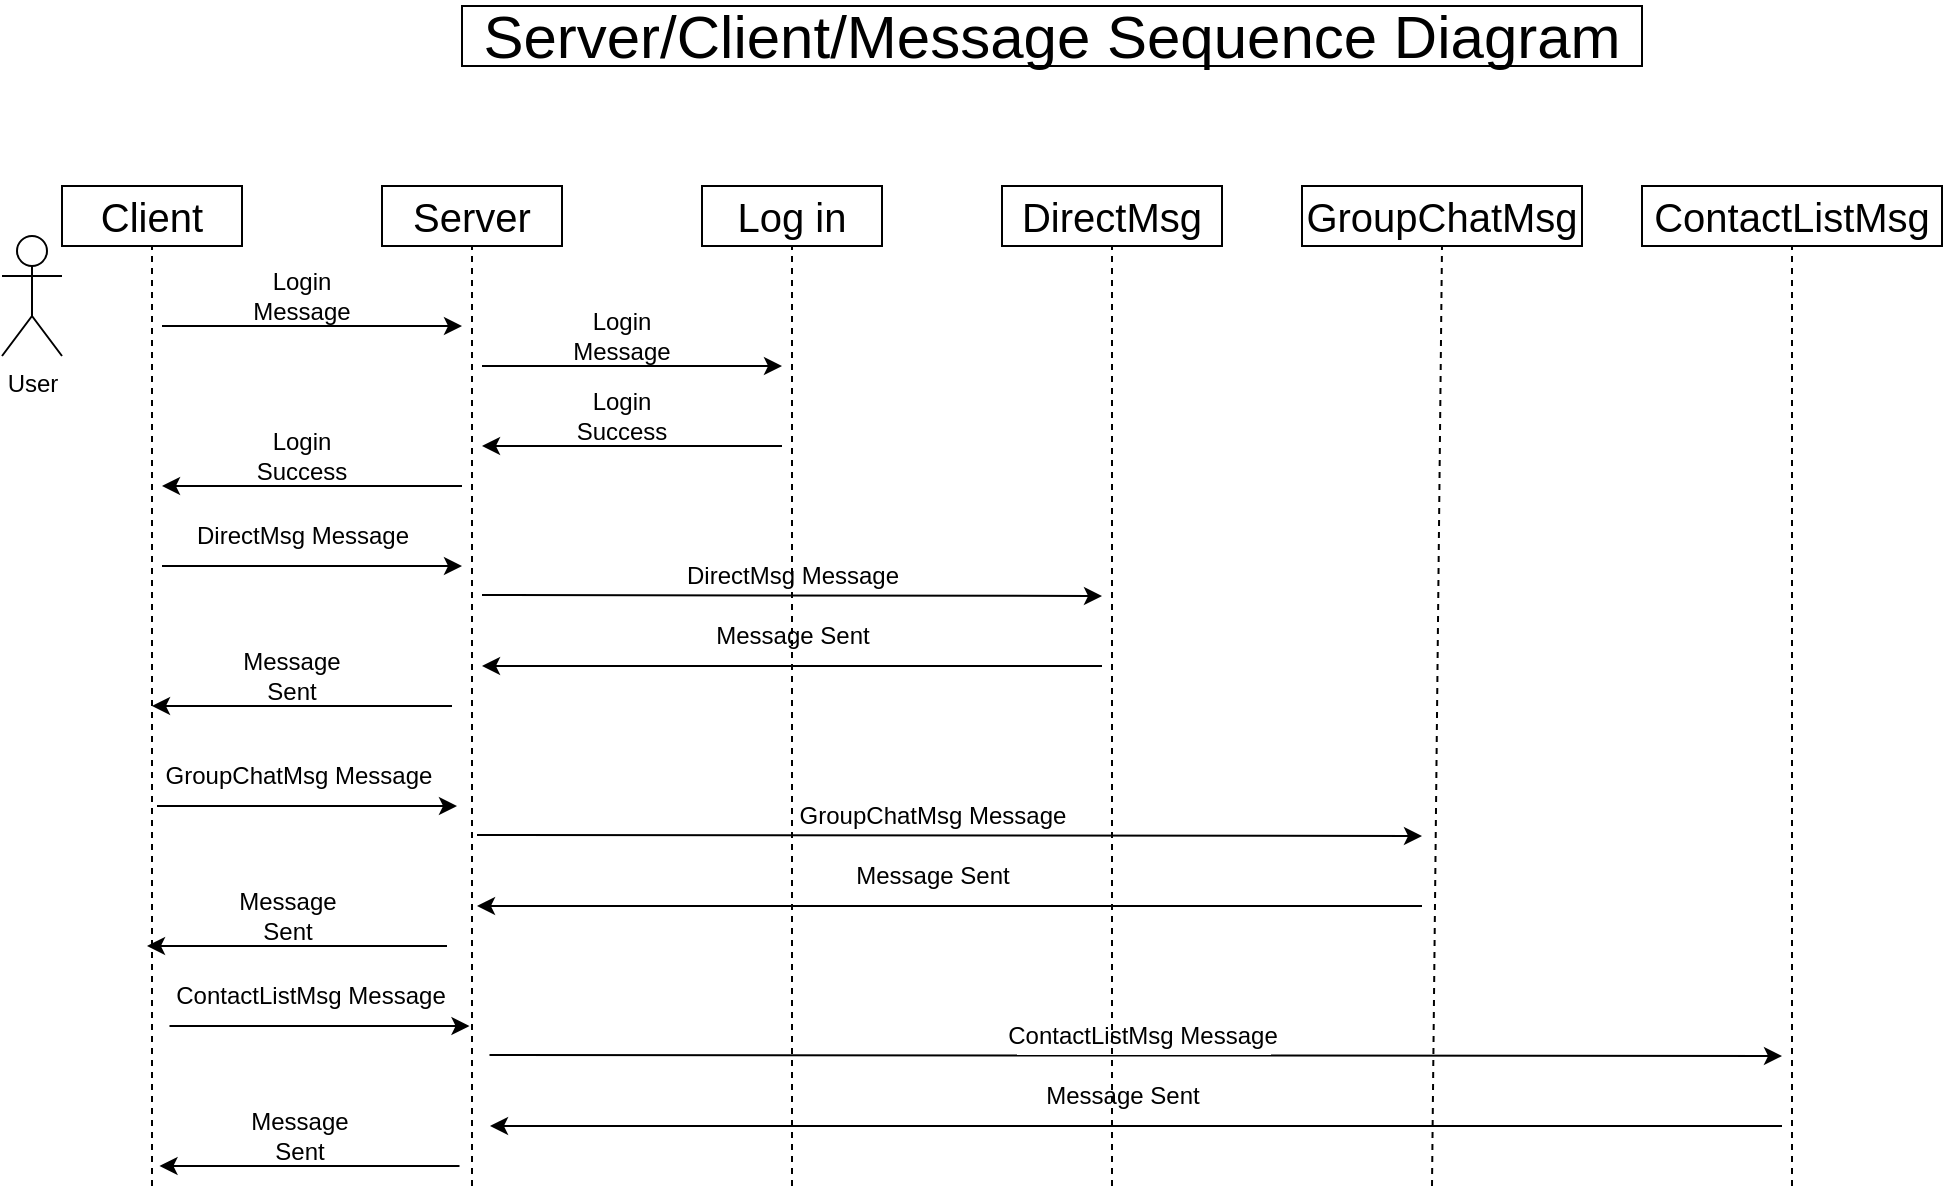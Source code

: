<mxfile version="24.2.1" type="google" pages="2">
  <diagram name="Page-1" id="sUV660QRLb9GWtnvWiSY">
    <mxGraphModel grid="1" page="1" gridSize="10" guides="1" tooltips="1" connect="1" arrows="1" fold="1" pageScale="1" pageWidth="1654" pageHeight="1169" math="0" shadow="0">
      <root>
        <mxCell id="0" />
        <mxCell id="1" parent="0" />
        <mxCell id="xEwWNTtIfGPYKrBFahtm-1" value="Server/Client/Message Sequence Diagram" style="rounded=0;whiteSpace=wrap;html=1;fontSize=30;" vertex="1" parent="1">
          <mxGeometry x="230" y="70" width="590" height="30" as="geometry" />
        </mxCell>
        <mxCell id="xEwWNTtIfGPYKrBFahtm-6" value="&lt;font style=&quot;font-size: 20px;&quot;&gt;Client&lt;/font&gt;" style="rounded=0;whiteSpace=wrap;html=1;" vertex="1" parent="1">
          <mxGeometry x="30" y="160" width="90" height="30" as="geometry" />
        </mxCell>
        <mxCell id="xEwWNTtIfGPYKrBFahtm-7" value="" style="endArrow=none;dashed=1;html=1;rounded=0;entryX=0.5;entryY=1;entryDx=0;entryDy=0;" edge="1" parent="1" target="xEwWNTtIfGPYKrBFahtm-6">
          <mxGeometry width="50" height="50" relative="1" as="geometry">
            <mxPoint x="75" y="660" as="sourcePoint" />
            <mxPoint x="315" y="300" as="targetPoint" />
          </mxGeometry>
        </mxCell>
        <mxCell id="xEwWNTtIfGPYKrBFahtm-8" value="&lt;font style=&quot;font-size: 20px;&quot;&gt;Server&lt;/font&gt;" style="rounded=0;whiteSpace=wrap;html=1;" vertex="1" parent="1">
          <mxGeometry x="190" y="160" width="90" height="30" as="geometry" />
        </mxCell>
        <mxCell id="xEwWNTtIfGPYKrBFahtm-9" value="" style="endArrow=none;dashed=1;html=1;rounded=0;entryX=0.5;entryY=1;entryDx=0;entryDy=0;" edge="1" parent="1" target="xEwWNTtIfGPYKrBFahtm-8">
          <mxGeometry width="50" height="50" relative="1" as="geometry">
            <mxPoint x="235" y="660" as="sourcePoint" />
            <mxPoint x="475" y="300" as="targetPoint" />
          </mxGeometry>
        </mxCell>
        <mxCell id="xEwWNTtIfGPYKrBFahtm-11" value="&lt;font style=&quot;font-size: 20px;&quot;&gt;Log in&lt;/font&gt;" style="rounded=0;whiteSpace=wrap;html=1;" vertex="1" parent="1">
          <mxGeometry x="350" y="160" width="90" height="30" as="geometry" />
        </mxCell>
        <mxCell id="xEwWNTtIfGPYKrBFahtm-12" value="" style="endArrow=none;dashed=1;html=1;rounded=0;entryX=0.5;entryY=1;entryDx=0;entryDy=0;" edge="1" parent="1" target="xEwWNTtIfGPYKrBFahtm-11">
          <mxGeometry width="50" height="50" relative="1" as="geometry">
            <mxPoint x="395" y="660" as="sourcePoint" />
            <mxPoint x="635" y="300" as="targetPoint" />
          </mxGeometry>
        </mxCell>
        <mxCell id="EvLjOWbeyxVQ1FRXQmD_-1" value="&lt;span style=&quot;font-size: 20px;&quot;&gt;DirectMsg&lt;/span&gt;" style="rounded=0;whiteSpace=wrap;html=1;" vertex="1" parent="1">
          <mxGeometry x="500" y="160" width="110" height="30" as="geometry" />
        </mxCell>
        <mxCell id="EvLjOWbeyxVQ1FRXQmD_-2" value="" style="endArrow=none;dashed=1;html=1;rounded=0;entryX=0.5;entryY=1;entryDx=0;entryDy=0;" edge="1" parent="1" target="EvLjOWbeyxVQ1FRXQmD_-1">
          <mxGeometry width="50" height="50" relative="1" as="geometry">
            <mxPoint x="555" y="660" as="sourcePoint" />
            <mxPoint x="795" y="300" as="targetPoint" />
          </mxGeometry>
        </mxCell>
        <mxCell id="EvLjOWbeyxVQ1FRXQmD_-3" value="&lt;font style=&quot;font-size: 20px;&quot;&gt;GroupChatMsg&lt;/font&gt;" style="rounded=0;whiteSpace=wrap;html=1;" vertex="1" parent="1">
          <mxGeometry x="650" y="160" width="140" height="30" as="geometry" />
        </mxCell>
        <mxCell id="EvLjOWbeyxVQ1FRXQmD_-4" value="" style="endArrow=none;dashed=1;html=1;rounded=0;entryX=0.5;entryY=1;entryDx=0;entryDy=0;" edge="1" parent="1" target="EvLjOWbeyxVQ1FRXQmD_-3">
          <mxGeometry width="50" height="50" relative="1" as="geometry">
            <mxPoint x="715" y="660" as="sourcePoint" />
            <mxPoint x="955" y="300" as="targetPoint" />
          </mxGeometry>
        </mxCell>
        <mxCell id="EvLjOWbeyxVQ1FRXQmD_-7" value="&lt;font style=&quot;font-size: 20px;&quot;&gt;ContactListMsg&lt;/font&gt;" style="rounded=0;whiteSpace=wrap;html=1;" vertex="1" parent="1">
          <mxGeometry x="820" y="160" width="150" height="30" as="geometry" />
        </mxCell>
        <mxCell id="EvLjOWbeyxVQ1FRXQmD_-8" value="" style="endArrow=none;dashed=1;html=1;rounded=0;entryX=0.5;entryY=1;entryDx=0;entryDy=0;" edge="1" parent="1" target="EvLjOWbeyxVQ1FRXQmD_-7">
          <mxGeometry width="50" height="50" relative="1" as="geometry">
            <mxPoint x="895" y="660" as="sourcePoint" />
            <mxPoint x="1135" y="300" as="targetPoint" />
          </mxGeometry>
        </mxCell>
        <mxCell id="EvLjOWbeyxVQ1FRXQmD_-9" value="" style="endArrow=classic;html=1;rounded=0;" edge="1" parent="1">
          <mxGeometry width="50" height="50" relative="1" as="geometry">
            <mxPoint x="80" y="230" as="sourcePoint" />
            <mxPoint x="230" y="230" as="targetPoint" />
          </mxGeometry>
        </mxCell>
        <mxCell id="EvLjOWbeyxVQ1FRXQmD_-10" value="Login Message" style="text;html=1;align=center;verticalAlign=middle;whiteSpace=wrap;rounded=0;" vertex="1" parent="1">
          <mxGeometry x="120" y="200" width="60" height="30" as="geometry" />
        </mxCell>
        <mxCell id="EvLjOWbeyxVQ1FRXQmD_-11" value="" style="endArrow=classic;html=1;rounded=0;" edge="1" parent="1">
          <mxGeometry width="50" height="50" relative="1" as="geometry">
            <mxPoint x="240" y="250" as="sourcePoint" />
            <mxPoint x="390" y="250" as="targetPoint" />
          </mxGeometry>
        </mxCell>
        <mxCell id="EvLjOWbeyxVQ1FRXQmD_-12" value="Login Message" style="text;html=1;align=center;verticalAlign=middle;whiteSpace=wrap;rounded=0;" vertex="1" parent="1">
          <mxGeometry x="280" y="220" width="60" height="30" as="geometry" />
        </mxCell>
        <mxCell id="EvLjOWbeyxVQ1FRXQmD_-13" value="" style="endArrow=classic;html=1;rounded=0;" edge="1" parent="1">
          <mxGeometry width="50" height="50" relative="1" as="geometry">
            <mxPoint x="390" y="290" as="sourcePoint" />
            <mxPoint x="240" y="290" as="targetPoint" />
          </mxGeometry>
        </mxCell>
        <mxCell id="EvLjOWbeyxVQ1FRXQmD_-14" value="Login Success" style="text;html=1;align=center;verticalAlign=middle;whiteSpace=wrap;rounded=0;" vertex="1" parent="1">
          <mxGeometry x="280" y="260" width="60" height="30" as="geometry" />
        </mxCell>
        <mxCell id="EvLjOWbeyxVQ1FRXQmD_-15" value="" style="endArrow=classic;html=1;rounded=0;" edge="1" parent="1">
          <mxGeometry width="50" height="50" relative="1" as="geometry">
            <mxPoint x="80" y="350" as="sourcePoint" />
            <mxPoint x="230" y="350" as="targetPoint" />
          </mxGeometry>
        </mxCell>
        <mxCell id="EvLjOWbeyxVQ1FRXQmD_-17" value="DirectMsg Message" style="text;html=1;align=center;verticalAlign=middle;resizable=0;points=[];autosize=1;strokeColor=none;fillColor=none;" vertex="1" parent="1">
          <mxGeometry x="85" y="320" width="130" height="30" as="geometry" />
        </mxCell>
        <mxCell id="EvLjOWbeyxVQ1FRXQmD_-18" value="" style="endArrow=classic;html=1;rounded=0;" edge="1" parent="1">
          <mxGeometry width="50" height="50" relative="1" as="geometry">
            <mxPoint x="240" y="364.5" as="sourcePoint" />
            <mxPoint x="550" y="365" as="targetPoint" />
          </mxGeometry>
        </mxCell>
        <mxCell id="EvLjOWbeyxVQ1FRXQmD_-19" value="DirectMsg Message" style="text;html=1;align=center;verticalAlign=middle;resizable=0;points=[];autosize=1;strokeColor=none;fillColor=none;" vertex="1" parent="1">
          <mxGeometry x="330" y="340" width="130" height="30" as="geometry" />
        </mxCell>
        <mxCell id="EvLjOWbeyxVQ1FRXQmD_-22" value="" style="endArrow=classic;html=1;rounded=0;" edge="1" parent="1">
          <mxGeometry width="50" height="50" relative="1" as="geometry">
            <mxPoint x="550" y="400" as="sourcePoint" />
            <mxPoint x="240" y="400" as="targetPoint" />
          </mxGeometry>
        </mxCell>
        <mxCell id="EvLjOWbeyxVQ1FRXQmD_-23" value="Message Sent" style="text;html=1;align=center;verticalAlign=middle;resizable=0;points=[];autosize=1;strokeColor=none;fillColor=none;" vertex="1" parent="1">
          <mxGeometry x="345" y="370" width="100" height="30" as="geometry" />
        </mxCell>
        <mxCell id="EvLjOWbeyxVQ1FRXQmD_-26" value="" style="endArrow=classic;html=1;rounded=0;" edge="1" parent="1">
          <mxGeometry width="50" height="50" relative="1" as="geometry">
            <mxPoint x="230" y="310" as="sourcePoint" />
            <mxPoint x="80" y="310" as="targetPoint" />
          </mxGeometry>
        </mxCell>
        <mxCell id="EvLjOWbeyxVQ1FRXQmD_-27" value="Login Success" style="text;html=1;align=center;verticalAlign=middle;whiteSpace=wrap;rounded=0;" vertex="1" parent="1">
          <mxGeometry x="120" y="280" width="60" height="30" as="geometry" />
        </mxCell>
        <mxCell id="EvLjOWbeyxVQ1FRXQmD_-28" value="" style="endArrow=classic;html=1;rounded=0;" edge="1" parent="1">
          <mxGeometry width="50" height="50" relative="1" as="geometry">
            <mxPoint x="225" y="420" as="sourcePoint" />
            <mxPoint x="75" y="420" as="targetPoint" />
          </mxGeometry>
        </mxCell>
        <mxCell id="EvLjOWbeyxVQ1FRXQmD_-29" value="Message Sent" style="text;html=1;align=center;verticalAlign=middle;whiteSpace=wrap;rounded=0;" vertex="1" parent="1">
          <mxGeometry x="115" y="390" width="60" height="30" as="geometry" />
        </mxCell>
        <mxCell id="EvLjOWbeyxVQ1FRXQmD_-30" value="" style="endArrow=classic;html=1;rounded=0;" edge="1" parent="1">
          <mxGeometry width="50" height="50" relative="1" as="geometry">
            <mxPoint x="77.5" y="470" as="sourcePoint" />
            <mxPoint x="227.5" y="470" as="targetPoint" />
          </mxGeometry>
        </mxCell>
        <mxCell id="EvLjOWbeyxVQ1FRXQmD_-31" value="GroupChatMsg Message" style="text;html=1;align=center;verticalAlign=middle;resizable=0;points=[];autosize=1;strokeColor=none;fillColor=none;" vertex="1" parent="1">
          <mxGeometry x="67.5" y="440" width="160" height="30" as="geometry" />
        </mxCell>
        <mxCell id="EvLjOWbeyxVQ1FRXQmD_-32" value="" style="endArrow=classic;html=1;rounded=0;" edge="1" parent="1">
          <mxGeometry width="50" height="50" relative="1" as="geometry">
            <mxPoint x="237.5" y="484.5" as="sourcePoint" />
            <mxPoint x="710" y="485" as="targetPoint" />
          </mxGeometry>
        </mxCell>
        <mxCell id="EvLjOWbeyxVQ1FRXQmD_-33" value="GroupChatMsg Message" style="text;html=1;align=center;verticalAlign=middle;resizable=0;points=[];autosize=1;strokeColor=none;fillColor=none;" vertex="1" parent="1">
          <mxGeometry x="385" y="460" width="160" height="30" as="geometry" />
        </mxCell>
        <mxCell id="EvLjOWbeyxVQ1FRXQmD_-34" value="" style="endArrow=classic;html=1;rounded=0;" edge="1" parent="1">
          <mxGeometry width="50" height="50" relative="1" as="geometry">
            <mxPoint x="710" y="520" as="sourcePoint" />
            <mxPoint x="237.5" y="520" as="targetPoint" />
          </mxGeometry>
        </mxCell>
        <mxCell id="EvLjOWbeyxVQ1FRXQmD_-35" value="Message Sent" style="text;html=1;align=center;verticalAlign=middle;resizable=0;points=[];autosize=1;strokeColor=none;fillColor=none;" vertex="1" parent="1">
          <mxGeometry x="415" y="490" width="100" height="30" as="geometry" />
        </mxCell>
        <mxCell id="EvLjOWbeyxVQ1FRXQmD_-36" value="" style="endArrow=classic;html=1;rounded=0;" edge="1" parent="1">
          <mxGeometry width="50" height="50" relative="1" as="geometry">
            <mxPoint x="222.5" y="540" as="sourcePoint" />
            <mxPoint x="72.5" y="540" as="targetPoint" />
          </mxGeometry>
        </mxCell>
        <mxCell id="EvLjOWbeyxVQ1FRXQmD_-37" value="Message Sent" style="text;html=1;align=center;verticalAlign=middle;whiteSpace=wrap;rounded=0;" vertex="1" parent="1">
          <mxGeometry x="112.5" y="510" width="60" height="30" as="geometry" />
        </mxCell>
        <mxCell id="EvLjOWbeyxVQ1FRXQmD_-38" value="" style="endArrow=classic;html=1;rounded=0;" edge="1" parent="1">
          <mxGeometry width="50" height="50" relative="1" as="geometry">
            <mxPoint x="83.75" y="580" as="sourcePoint" />
            <mxPoint x="233.75" y="580" as="targetPoint" />
          </mxGeometry>
        </mxCell>
        <mxCell id="EvLjOWbeyxVQ1FRXQmD_-39" value="ContactListMsg Message" style="text;html=1;align=center;verticalAlign=middle;resizable=0;points=[];autosize=1;strokeColor=none;fillColor=none;" vertex="1" parent="1">
          <mxGeometry x="73.75" y="550" width="160" height="30" as="geometry" />
        </mxCell>
        <mxCell id="EvLjOWbeyxVQ1FRXQmD_-40" value="" style="endArrow=classic;html=1;rounded=0;" edge="1" parent="1">
          <mxGeometry width="50" height="50" relative="1" as="geometry">
            <mxPoint x="243.75" y="594.5" as="sourcePoint" />
            <mxPoint x="890" y="595" as="targetPoint" />
          </mxGeometry>
        </mxCell>
        <mxCell id="EvLjOWbeyxVQ1FRXQmD_-41" value="ContactListMsg Message" style="text;html=1;align=center;verticalAlign=middle;resizable=0;points=[];autosize=1;strokeColor=none;fillColor=none;" vertex="1" parent="1">
          <mxGeometry x="490" y="570" width="160" height="30" as="geometry" />
        </mxCell>
        <mxCell id="EvLjOWbeyxVQ1FRXQmD_-42" value="" style="endArrow=classic;html=1;rounded=0;" edge="1" parent="1">
          <mxGeometry width="50" height="50" relative="1" as="geometry">
            <mxPoint x="890" y="630" as="sourcePoint" />
            <mxPoint x="244" y="630" as="targetPoint" />
          </mxGeometry>
        </mxCell>
        <mxCell id="EvLjOWbeyxVQ1FRXQmD_-43" value="Message Sent" style="text;html=1;align=center;verticalAlign=middle;resizable=0;points=[];autosize=1;strokeColor=none;fillColor=none;" vertex="1" parent="1">
          <mxGeometry x="510" y="600" width="100" height="30" as="geometry" />
        </mxCell>
        <mxCell id="EvLjOWbeyxVQ1FRXQmD_-44" value="" style="endArrow=classic;html=1;rounded=0;" edge="1" parent="1">
          <mxGeometry width="50" height="50" relative="1" as="geometry">
            <mxPoint x="228.75" y="650" as="sourcePoint" />
            <mxPoint x="78.75" y="650" as="targetPoint" />
          </mxGeometry>
        </mxCell>
        <mxCell id="EvLjOWbeyxVQ1FRXQmD_-45" value="Message Sent" style="text;html=1;align=center;verticalAlign=middle;whiteSpace=wrap;rounded=0;" vertex="1" parent="1">
          <mxGeometry x="118.75" y="620" width="60" height="30" as="geometry" />
        </mxCell>
        <mxCell id="EvLjOWbeyxVQ1FRXQmD_-46" value="User&lt;div&gt;&lt;br&gt;&lt;/div&gt;" style="shape=umlActor;verticalLabelPosition=bottom;verticalAlign=top;html=1;outlineConnect=0;" vertex="1" parent="1">
          <mxGeometry y="185" width="30" height="60" as="geometry" />
        </mxCell>
      </root>
    </mxGraphModel>
  </diagram>
  <diagram id="A5SaMljv7vZKvH0Ynjxl" name="Login_Sequence">
    <mxGraphModel dx="954" dy="615" grid="1" gridSize="10" guides="1" tooltips="1" connect="1" arrows="1" fold="1" page="1" pageScale="1" pageWidth="1654" pageHeight="1169" math="0" shadow="0">
      <root>
        <mxCell id="0" />
        <mxCell id="1" parent="0" />
        <mxCell id="WH2RaVnlgmuL-WKISgTv-1" value="Client" style="shape=umlLifeline;perimeter=lifelinePerimeter;whiteSpace=wrap;html=1;container=1;dropTarget=0;collapsible=0;recursiveResize=0;outlineConnect=0;portConstraint=eastwest;newEdgeStyle={&quot;curved&quot;:0,&quot;rounded&quot;:0};" vertex="1" parent="1">
          <mxGeometry x="560" y="170" width="100" height="300" as="geometry" />
        </mxCell>
        <mxCell id="WH2RaVnlgmuL-WKISgTv-2" value="Server" style="shape=umlLifeline;perimeter=lifelinePerimeter;whiteSpace=wrap;html=1;container=1;dropTarget=0;collapsible=0;recursiveResize=0;outlineConnect=0;portConstraint=eastwest;newEdgeStyle={&quot;curved&quot;:0,&quot;rounded&quot;:0};" vertex="1" parent="1">
          <mxGeometry x="840" y="170" width="100" height="300" as="geometry" />
        </mxCell>
        <mxCell id="WH2RaVnlgmuL-WKISgTv-3" value="Client_Hello" style="html=1;verticalAlign=bottom;endArrow=block;curved=0;rounded=0;" edge="1" parent="1" target="WH2RaVnlgmuL-WKISgTv-2">
          <mxGeometry width="80" relative="1" as="geometry">
            <mxPoint x="610" y="260" as="sourcePoint" />
            <mxPoint x="690" y="260" as="targetPoint" />
          </mxGeometry>
        </mxCell>
        <mxCell id="WH2RaVnlgmuL-WKISgTv-4" value="Server_Hello" style="html=1;verticalAlign=bottom;endArrow=block;curved=0;rounded=0;" edge="1" parent="1" target="WH2RaVnlgmuL-WKISgTv-1">
          <mxGeometry width="80" relative="1" as="geometry">
            <mxPoint x="890" y="290" as="sourcePoint" />
            <mxPoint x="810" y="290" as="targetPoint" />
          </mxGeometry>
        </mxCell>
        <mxCell id="WH2RaVnlgmuL-WKISgTv-5" value="Login_Request" style="html=1;verticalAlign=bottom;endArrow=block;curved=0;rounded=0;" edge="1" parent="1">
          <mxGeometry width="80" relative="1" as="geometry">
            <mxPoint x="890" y="319.5" as="sourcePoint" />
            <mxPoint x="610" y="319.5" as="targetPoint" />
          </mxGeometry>
        </mxCell>
        <mxCell id="WH2RaVnlgmuL-WKISgTv-7" value="Login_Credential" style="html=1;verticalAlign=bottom;endArrow=block;curved=0;rounded=0;" edge="1" parent="1">
          <mxGeometry width="80" relative="1" as="geometry">
            <mxPoint x="610" y="350" as="sourcePoint" />
            <mxPoint x="889.5" y="350" as="targetPoint" />
          </mxGeometry>
        </mxCell>
        <mxCell id="WH2RaVnlgmuL-WKISgTv-8" value="Login_Request" style="html=1;verticalAlign=bottom;endArrow=block;curved=0;rounded=0;" edge="1" parent="1">
          <mxGeometry width="80" relative="1" as="geometry">
            <mxPoint x="890" y="457" as="sourcePoint" />
            <mxPoint x="610" y="457" as="targetPoint" />
          </mxGeometry>
        </mxCell>
        <mxCell id="WH2RaVnlgmuL-WKISgTv-9" value="Successful_Login" style="html=1;verticalAlign=bottom;endArrow=block;curved=0;rounded=0;" edge="1" parent="1">
          <mxGeometry width="80" relative="1" as="geometry">
            <mxPoint x="890" y="380" as="sourcePoint" />
            <mxPoint x="610" y="380" as="targetPoint" />
          </mxGeometry>
        </mxCell>
        <mxCell id="WH2RaVnlgmuL-WKISgTv-10" value="Login_Credential" style="html=1;verticalAlign=bottom;endArrow=block;curved=0;rounded=0;" edge="1" parent="1">
          <mxGeometry width="80" relative="1" as="geometry">
            <mxPoint x="610" y="427" as="sourcePoint" />
            <mxPoint x="889.5" y="427" as="targetPoint" />
          </mxGeometry>
        </mxCell>
        <mxCell id="WH2RaVnlgmuL-WKISgTv-11" value="alt" style="shape=umlFrame;whiteSpace=wrap;html=1;pointerEvents=0;shadow=1;dashed=1;" vertex="1" parent="1">
          <mxGeometry x="580" y="390" width="320" height="90" as="geometry" />
        </mxCell>
        <mxCell id="WH2RaVnlgmuL-WKISgTv-12" value="Client" style="shape=umlLifeline;perimeter=lifelinePerimeter;whiteSpace=wrap;html=1;container=1;dropTarget=0;collapsible=0;recursiveResize=0;outlineConnect=0;portConstraint=eastwest;newEdgeStyle={&quot;curved&quot;:0,&quot;rounded&quot;:0};" vertex="1" parent="1">
          <mxGeometry x="560" y="560" width="100" height="300" as="geometry" />
        </mxCell>
        <mxCell id="WH2RaVnlgmuL-WKISgTv-13" value="Server" style="shape=umlLifeline;perimeter=lifelinePerimeter;whiteSpace=wrap;html=1;container=1;dropTarget=0;collapsible=0;recursiveResize=0;outlineConnect=0;portConstraint=eastwest;newEdgeStyle={&quot;curved&quot;:0,&quot;rounded&quot;:0};" vertex="1" parent="1">
          <mxGeometry x="840" y="560" width="100" height="300" as="geometry" />
        </mxCell>
        <mxCell id="WH2RaVnlgmuL-WKISgTv-14" value="Client_Logout_Request" style="html=1;verticalAlign=bottom;endArrow=block;curved=0;rounded=0;" edge="1" parent="1" target="WH2RaVnlgmuL-WKISgTv-13">
          <mxGeometry width="80" relative="1" as="geometry">
            <mxPoint x="610" y="650" as="sourcePoint" />
            <mxPoint x="690" y="650" as="targetPoint" />
          </mxGeometry>
        </mxCell>
        <mxCell id="WH2RaVnlgmuL-WKISgTv-18" value="Login_Request" style="html=1;verticalAlign=bottom;endArrow=block;curved=0;rounded=0;" edge="1" parent="1">
          <mxGeometry width="80" relative="1" as="geometry">
            <mxPoint x="890" y="787" as="sourcePoint" />
            <mxPoint x="610" y="787" as="targetPoint" />
          </mxGeometry>
        </mxCell>
        <mxCell id="WH2RaVnlgmuL-WKISgTv-19" value="Successful_Logout" style="html=1;verticalAlign=bottom;endArrow=block;curved=0;rounded=0;" edge="1" parent="1">
          <mxGeometry width="80" relative="1" as="geometry">
            <mxPoint x="890" y="690" as="sourcePoint" />
            <mxPoint x="610" y="690" as="targetPoint" />
          </mxGeometry>
        </mxCell>
        <mxCell id="WH2RaVnlgmuL-WKISgTv-20" value="Client_Logout_Request" style="html=1;verticalAlign=bottom;endArrow=block;curved=0;rounded=0;" edge="1" parent="1">
          <mxGeometry width="80" relative="1" as="geometry">
            <mxPoint x="610" y="757" as="sourcePoint" />
            <mxPoint x="889.5" y="757" as="targetPoint" />
          </mxGeometry>
        </mxCell>
        <mxCell id="WH2RaVnlgmuL-WKISgTv-21" value="alt" style="shape=umlFrame;whiteSpace=wrap;html=1;pointerEvents=0;shadow=1;dashed=1;" vertex="1" parent="1">
          <mxGeometry x="580" y="720" width="320" height="90" as="geometry" />
        </mxCell>
        <mxCell id="WH2RaVnlgmuL-WKISgTv-22" value="&lt;font style=&quot;font-size: 18px;&quot;&gt;Logout Sequence&lt;/font&gt;" style="text;align=center;fontStyle=1;verticalAlign=middle;spacingLeft=3;spacingRight=3;strokeColor=none;rotatable=0;points=[[0,0.5],[1,0.5]];portConstraint=eastwest;html=1;" vertex="1" parent="1">
          <mxGeometry x="720" y="540" width="80" height="26" as="geometry" />
        </mxCell>
        <mxCell id="WH2RaVnlgmuL-WKISgTv-23" value="&lt;font style=&quot;font-size: 18px;&quot;&gt;Login Sequence&lt;/font&gt;" style="text;align=center;fontStyle=1;verticalAlign=middle;spacingLeft=3;spacingRight=3;strokeColor=none;rotatable=0;points=[[0,0.5],[1,0.5]];portConstraint=eastwest;html=1;" vertex="1" parent="1">
          <mxGeometry x="720" y="150" width="80" height="26" as="geometry" />
        </mxCell>
      </root>
    </mxGraphModel>
  </diagram>
</mxfile>
